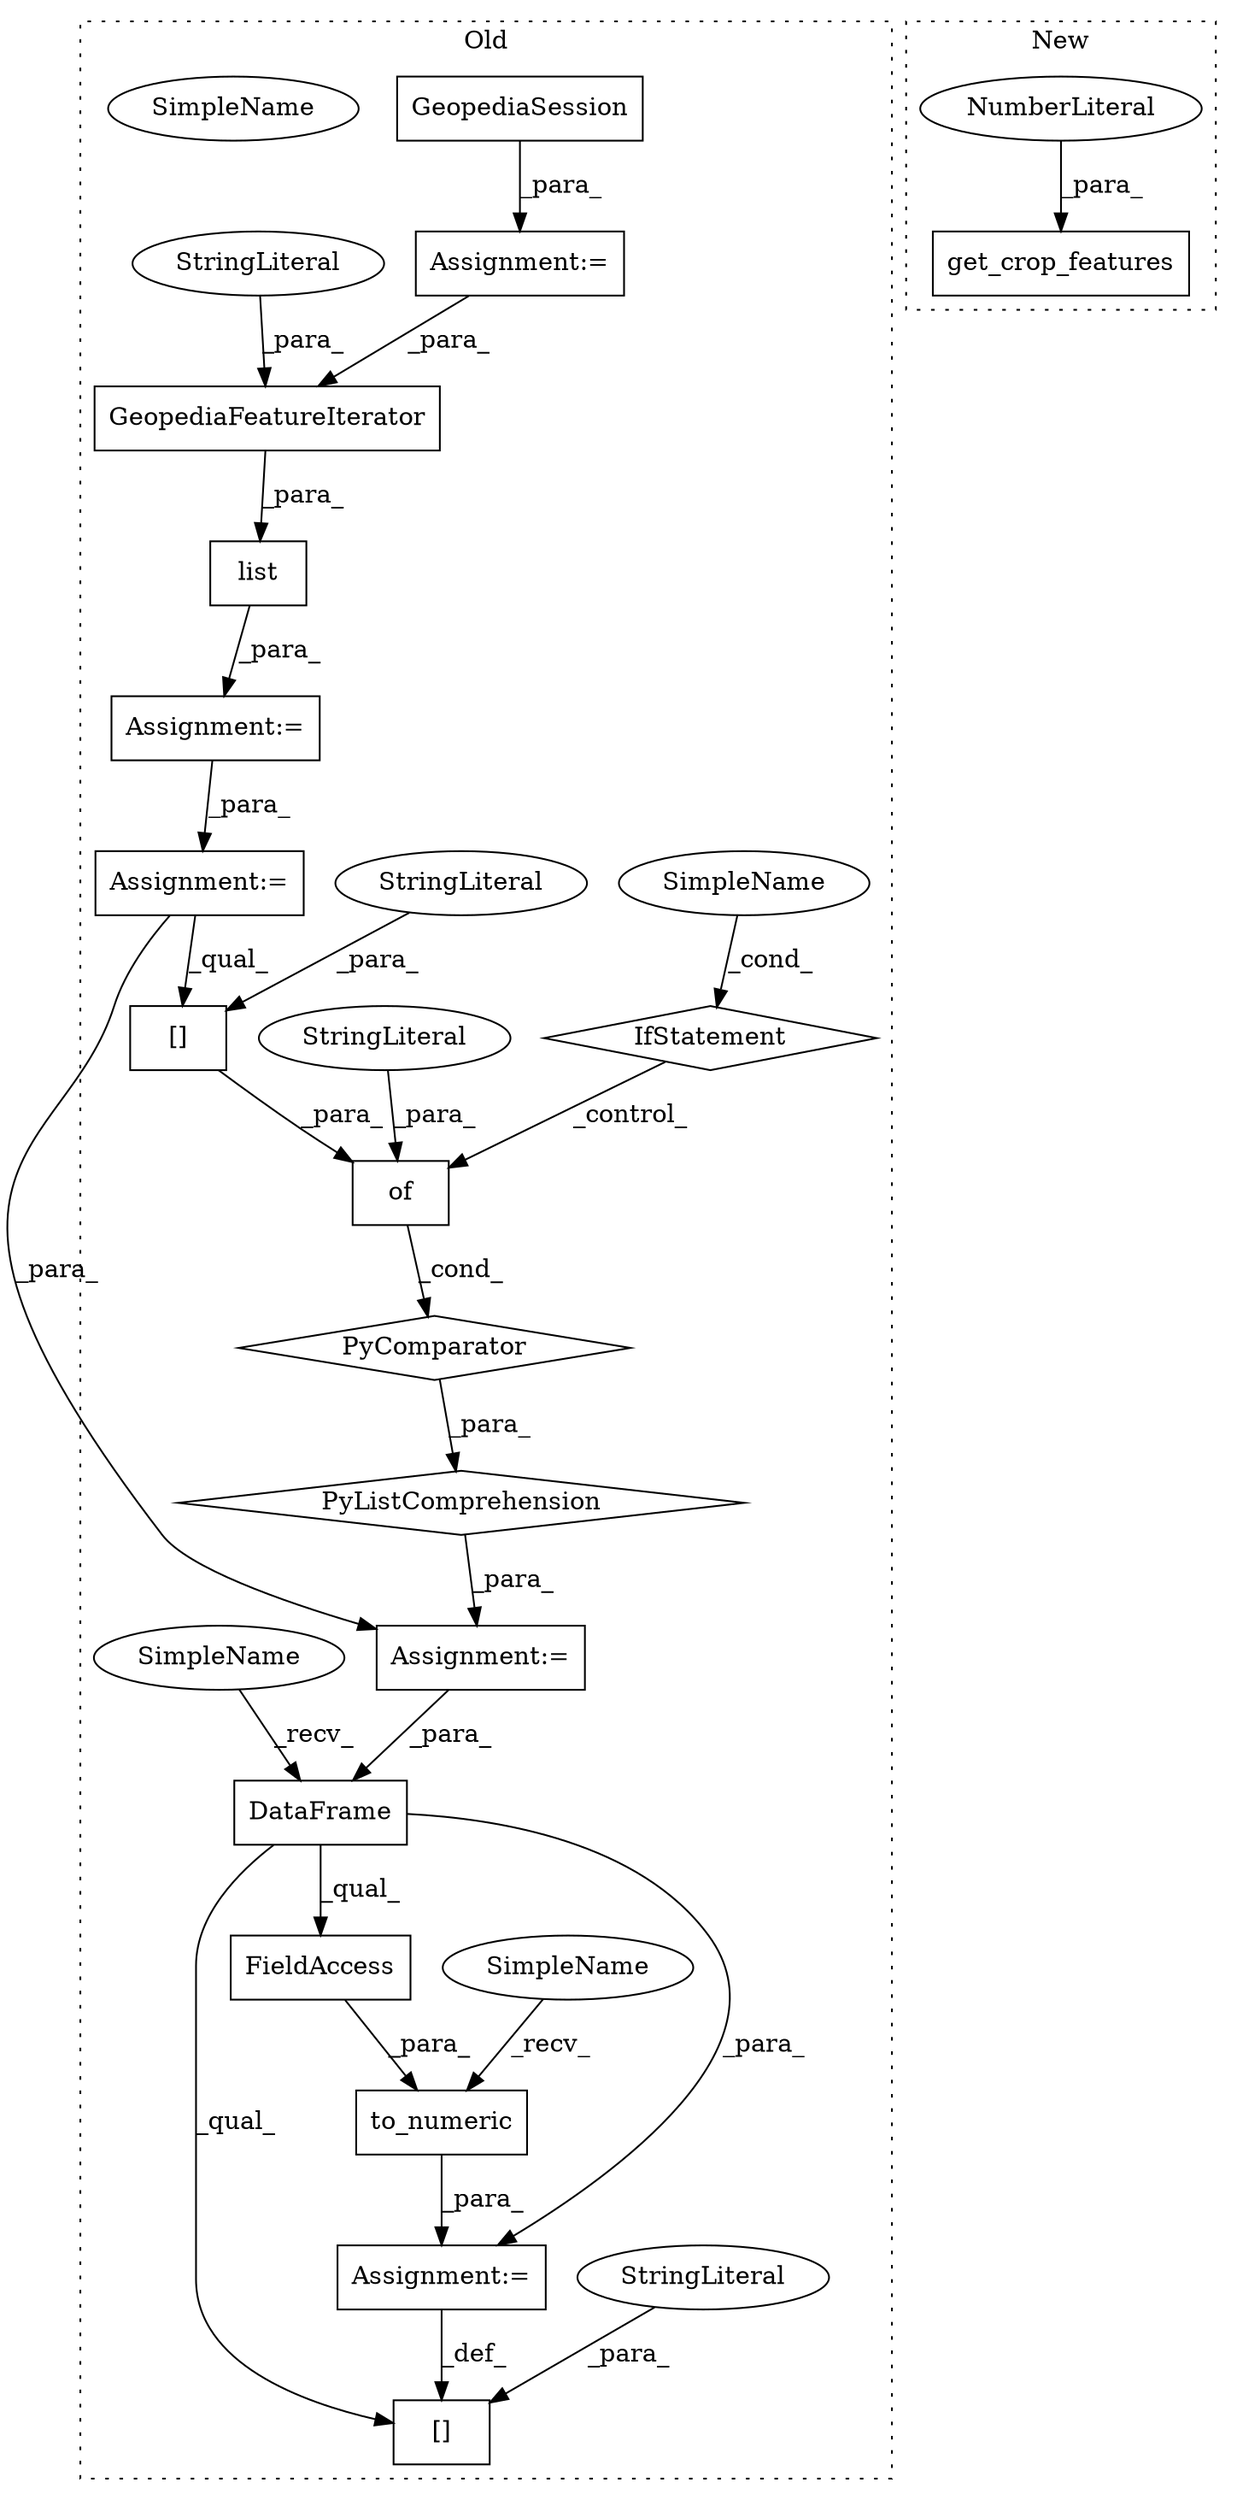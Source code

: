 digraph G {
subgraph cluster0 {
1 [label="[]" a="2" s="18380,18410" l="11,1" shape="box"];
4 [label="DataFrame" a="32" s="18353,18373" l="10,1" shape="box"];
5 [label="list" a="32" s="18125,18173" l="5,1" shape="box"];
6 [label="[]" a="2" s="18229,18238" l="5,1" shape="box"];
7 [label="StringLiteral" a="45" s="18234" l="4" shape="ellipse"];
8 [label="PyListComprehension" a="109" s="18202" l="133" shape="diamond"];
9 [label="StringLiteral" a="45" s="18391" l="19" shape="ellipse"];
10 [label="GeopediaFeatureIterator" a="32" s="18130,18172" l="24,1" shape="box"];
11 [label="PyComparator" a="113" s="18298" l="29" shape="diamond"];
12 [label="to_numeric" a="32" s="18419,18458" l="11,1" shape="box"];
13 [label="FieldAccess" a="22" s="18430" l="28" shape="box"];
14 [label="of" a="32" s="18206,18239" l="3,1" shape="box"];
15 [label="IfStatement" a="25" s="18298" l="29" shape="diamond"];
16 [label="GeopediaSession" a="32" s="18091" l="17" shape="box"];
17 [label="SimpleName" a="42" s="18322" l="5" shape="ellipse"];
18 [label="Assignment:=" a="7" s="18124" l="1" shape="box"];
19 [label="Assignment:=" a="7" s="18190" l="12" shape="box"];
20 [label="Assignment:=" a="7" s="18090" l="1" shape="box"];
21 [label="Assignment:=" a="7" s="18298" l="29" shape="box"];
22 [label="Assignment:=" a="7" s="18411" l="1" shape="box"];
23 [label="StringLiteral" a="45" s="18154" l="6" shape="ellipse"];
24 [label="StringLiteral" a="45" s="18209" l="19" shape="ellipse"];
25 [label="SimpleName" a="42" s="18322" l="5" shape="ellipse"];
26 [label="SimpleName" a="42" s="18346" l="6" shape="ellipse"];
27 [label="SimpleName" a="42" s="18412" l="6" shape="ellipse"];
label = "Old";
style="dotted";
}
subgraph cluster1 {
2 [label="get_crop_features" a="32" s="17768,17790" l="18,1" shape="box"];
3 [label="NumberLiteral" a="34" s="17786" l="4" shape="ellipse"];
label = "New";
style="dotted";
}
3 -> 2 [label="_para_"];
4 -> 22 [label="_para_"];
4 -> 1 [label="_qual_"];
4 -> 13 [label="_qual_"];
5 -> 18 [label="_para_"];
6 -> 14 [label="_para_"];
7 -> 6 [label="_para_"];
8 -> 19 [label="_para_"];
9 -> 1 [label="_para_"];
10 -> 5 [label="_para_"];
11 -> 8 [label="_para_"];
12 -> 22 [label="_para_"];
13 -> 12 [label="_para_"];
14 -> 11 [label="_cond_"];
15 -> 14 [label="_control_"];
16 -> 20 [label="_para_"];
18 -> 21 [label="_para_"];
19 -> 4 [label="_para_"];
20 -> 10 [label="_para_"];
21 -> 19 [label="_para_"];
21 -> 6 [label="_qual_"];
22 -> 1 [label="_def_"];
23 -> 10 [label="_para_"];
24 -> 14 [label="_para_"];
25 -> 15 [label="_cond_"];
26 -> 4 [label="_recv_"];
27 -> 12 [label="_recv_"];
}
